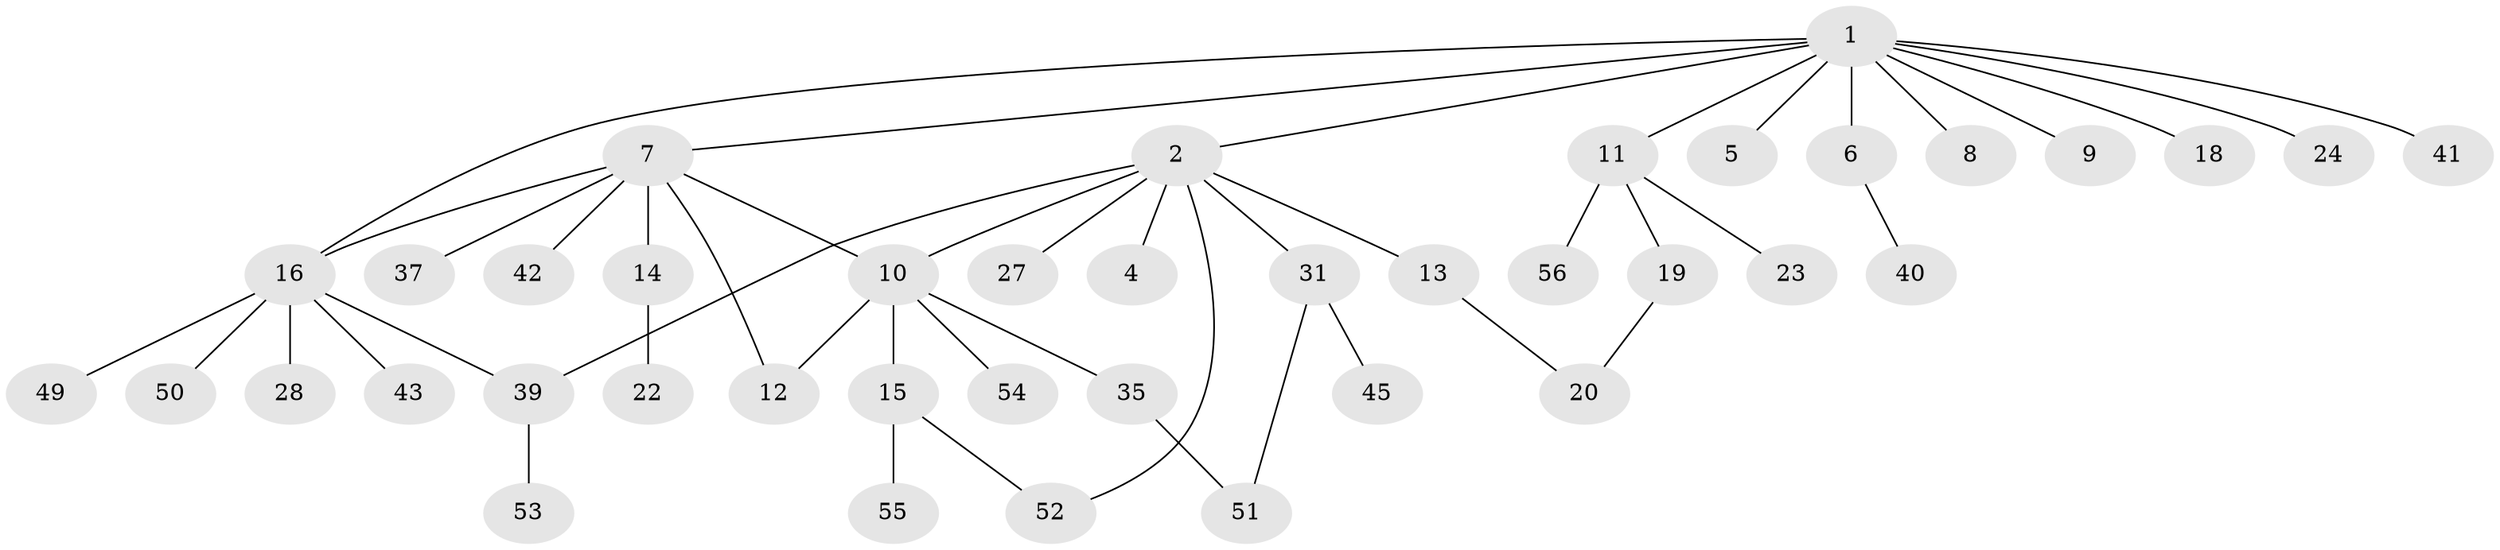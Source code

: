 // original degree distribution, {7: 0.03508771929824561, 6: 0.07017543859649122, 2: 0.22807017543859648, 1: 0.43859649122807015, 3: 0.19298245614035087, 4: 0.03508771929824561}
// Generated by graph-tools (version 1.1) at 2025/41/03/06/25 10:41:29]
// undirected, 40 vertices, 46 edges
graph export_dot {
graph [start="1"]
  node [color=gray90,style=filled];
  1 [super="+3"];
  2 [super="+44"];
  4 [super="+26"];
  5;
  6;
  7 [super="+29"];
  8;
  9 [super="+30"];
  10 [super="+21"];
  11 [super="+25"];
  12 [super="+32"];
  13;
  14 [super="+33"];
  15 [super="+38"];
  16 [super="+17"];
  18 [super="+57"];
  19;
  20 [super="+36"];
  22;
  23;
  24;
  27;
  28;
  31 [super="+34"];
  35 [super="+47"];
  37;
  39 [super="+46"];
  40 [super="+48"];
  41;
  42;
  43;
  45;
  49;
  50;
  51;
  52;
  53;
  54;
  55;
  56;
  1 -- 2;
  1 -- 6;
  1 -- 7;
  1 -- 8;
  1 -- 16;
  1 -- 18;
  1 -- 5;
  1 -- 24;
  1 -- 9;
  1 -- 11;
  1 -- 41;
  2 -- 4;
  2 -- 13;
  2 -- 27;
  2 -- 31;
  2 -- 10;
  2 -- 52;
  2 -- 39;
  6 -- 40 [weight=2];
  7 -- 10;
  7 -- 14;
  7 -- 37;
  7 -- 42;
  7 -- 16;
  7 -- 12;
  10 -- 12 [weight=2];
  10 -- 15;
  10 -- 35;
  10 -- 54;
  11 -- 19;
  11 -- 23;
  11 -- 56;
  13 -- 20;
  14 -- 22;
  15 -- 52;
  15 -- 55;
  16 -- 28;
  16 -- 49;
  16 -- 50;
  16 -- 39;
  16 -- 43;
  19 -- 20;
  31 -- 45;
  31 -- 51;
  35 -- 51;
  39 -- 53;
}

